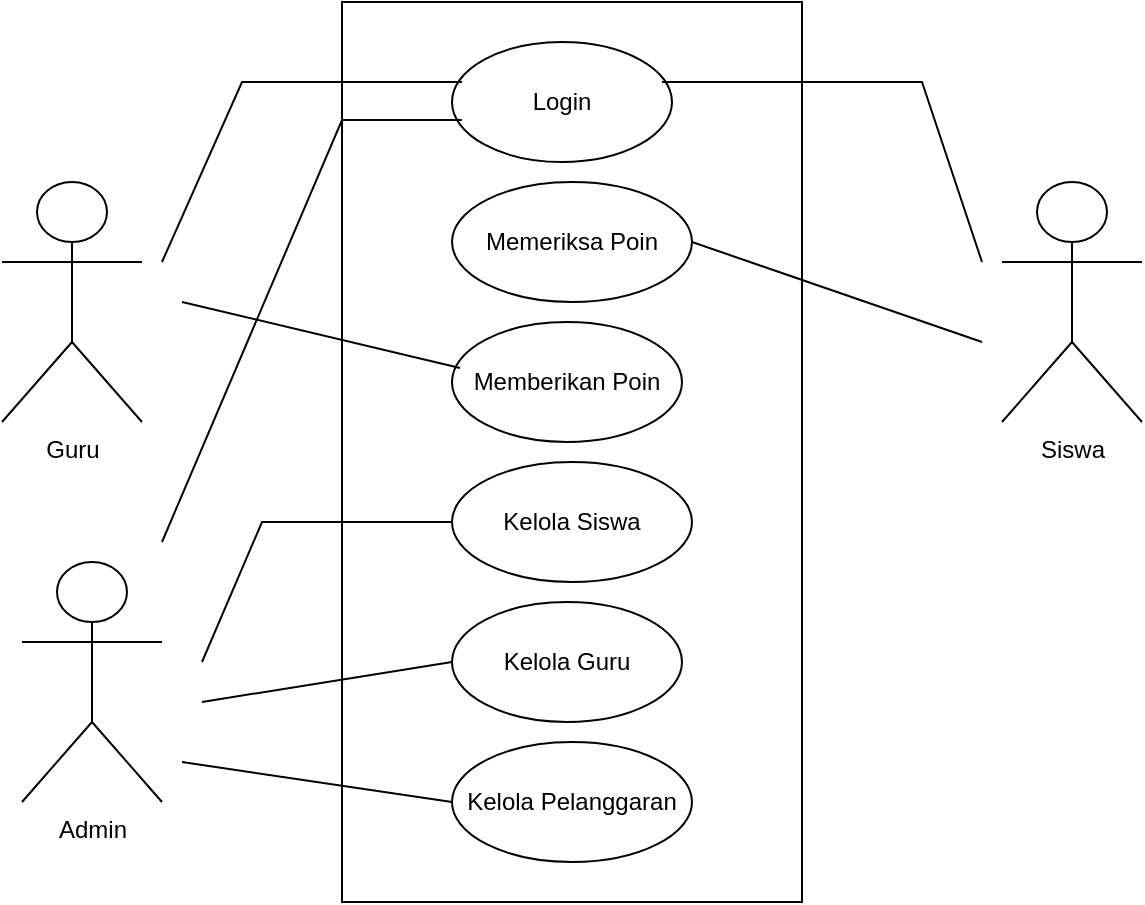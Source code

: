 <mxfile version="24.7.8">
  <diagram name="Page-1" id="6isybMAeF751C_8V0L3l">
    <mxGraphModel dx="1042" dy="627" grid="1" gridSize="10" guides="1" tooltips="1" connect="1" arrows="1" fold="1" page="1" pageScale="1" pageWidth="850" pageHeight="1100" math="0" shadow="0">
      <root>
        <mxCell id="0" />
        <mxCell id="1" parent="0" />
        <mxCell id="QWDmXPo6ZLN6cYWYmevk-2" value="" style="rounded=0;whiteSpace=wrap;html=1;" vertex="1" parent="1">
          <mxGeometry x="320" y="150" width="230" height="450" as="geometry" />
        </mxCell>
        <mxCell id="QWDmXPo6ZLN6cYWYmevk-3" value="Guru" style="shape=umlActor;verticalLabelPosition=bottom;verticalAlign=top;html=1;outlineConnect=0;" vertex="1" parent="1">
          <mxGeometry x="150" y="240" width="70" height="120" as="geometry" />
        </mxCell>
        <mxCell id="QWDmXPo6ZLN6cYWYmevk-4" value="Siswa" style="shape=umlActor;verticalLabelPosition=bottom;verticalAlign=top;html=1;outlineConnect=0;" vertex="1" parent="1">
          <mxGeometry x="650" y="240" width="70" height="120" as="geometry" />
        </mxCell>
        <mxCell id="QWDmXPo6ZLN6cYWYmevk-5" value="Admin" style="shape=umlActor;verticalLabelPosition=bottom;verticalAlign=top;html=1;outlineConnect=0;" vertex="1" parent="1">
          <mxGeometry x="160" y="430" width="70" height="120" as="geometry" />
        </mxCell>
        <mxCell id="QWDmXPo6ZLN6cYWYmevk-6" value="Login" style="ellipse;whiteSpace=wrap;html=1;" vertex="1" parent="1">
          <mxGeometry x="375" y="170" width="110" height="60" as="geometry" />
        </mxCell>
        <mxCell id="QWDmXPo6ZLN6cYWYmevk-7" value="Memeriksa Poin" style="ellipse;whiteSpace=wrap;html=1;" vertex="1" parent="1">
          <mxGeometry x="375" y="240" width="120" height="60" as="geometry" />
        </mxCell>
        <mxCell id="QWDmXPo6ZLN6cYWYmevk-8" value="Memberikan Poin" style="ellipse;whiteSpace=wrap;html=1;" vertex="1" parent="1">
          <mxGeometry x="375" y="310" width="115" height="60" as="geometry" />
        </mxCell>
        <mxCell id="QWDmXPo6ZLN6cYWYmevk-16" value="Kelola Siswa" style="ellipse;whiteSpace=wrap;html=1;" vertex="1" parent="1">
          <mxGeometry x="375" y="380" width="120" height="60" as="geometry" />
        </mxCell>
        <mxCell id="QWDmXPo6ZLN6cYWYmevk-17" value="Kelola Pelanggaran" style="ellipse;whiteSpace=wrap;html=1;" vertex="1" parent="1">
          <mxGeometry x="375" y="520" width="120" height="60" as="geometry" />
        </mxCell>
        <mxCell id="QWDmXPo6ZLN6cYWYmevk-18" value="Kelola Guru" style="ellipse;whiteSpace=wrap;html=1;" vertex="1" parent="1">
          <mxGeometry x="375" y="450" width="115" height="60" as="geometry" />
        </mxCell>
        <mxCell id="QWDmXPo6ZLN6cYWYmevk-20" value="" style="endArrow=none;html=1;rounded=0;entryX=0.261;entryY=0.089;entryDx=0;entryDy=0;entryPerimeter=0;" edge="1" parent="1" target="QWDmXPo6ZLN6cYWYmevk-2">
          <mxGeometry width="50" height="50" relative="1" as="geometry">
            <mxPoint x="230" y="280" as="sourcePoint" />
            <mxPoint x="450" y="400" as="targetPoint" />
            <Array as="points">
              <mxPoint x="270" y="190" />
            </Array>
          </mxGeometry>
        </mxCell>
        <mxCell id="QWDmXPo6ZLN6cYWYmevk-21" value="" style="endArrow=none;html=1;rounded=0;entryX=0.035;entryY=0.383;entryDx=0;entryDy=0;entryPerimeter=0;" edge="1" parent="1" target="QWDmXPo6ZLN6cYWYmevk-8">
          <mxGeometry width="50" height="50" relative="1" as="geometry">
            <mxPoint x="240" y="300" as="sourcePoint" />
            <mxPoint x="450" y="400" as="targetPoint" />
          </mxGeometry>
        </mxCell>
        <mxCell id="QWDmXPo6ZLN6cYWYmevk-23" value="" style="endArrow=none;html=1;rounded=0;" edge="1" parent="1">
          <mxGeometry width="50" height="50" relative="1" as="geometry">
            <mxPoint x="480" y="190" as="sourcePoint" />
            <mxPoint x="640" y="280" as="targetPoint" />
            <Array as="points">
              <mxPoint x="610" y="190" />
            </Array>
          </mxGeometry>
        </mxCell>
        <mxCell id="QWDmXPo6ZLN6cYWYmevk-24" value="" style="endArrow=none;html=1;rounded=0;exitX=1;exitY=0.5;exitDx=0;exitDy=0;" edge="1" parent="1" source="QWDmXPo6ZLN6cYWYmevk-7">
          <mxGeometry width="50" height="50" relative="1" as="geometry">
            <mxPoint x="400" y="450" as="sourcePoint" />
            <mxPoint x="640" y="320" as="targetPoint" />
          </mxGeometry>
        </mxCell>
        <mxCell id="QWDmXPo6ZLN6cYWYmevk-26" value="" style="endArrow=none;html=1;rounded=0;entryX=0;entryY=0.5;entryDx=0;entryDy=0;" edge="1" parent="1" target="QWDmXPo6ZLN6cYWYmevk-16">
          <mxGeometry width="50" height="50" relative="1" as="geometry">
            <mxPoint x="250" y="480" as="sourcePoint" />
            <mxPoint x="450" y="400" as="targetPoint" />
            <Array as="points">
              <mxPoint x="280" y="410" />
            </Array>
          </mxGeometry>
        </mxCell>
        <mxCell id="QWDmXPo6ZLN6cYWYmevk-27" value="" style="endArrow=none;html=1;rounded=0;entryX=0;entryY=0.5;entryDx=0;entryDy=0;" edge="1" parent="1" target="QWDmXPo6ZLN6cYWYmevk-18">
          <mxGeometry width="50" height="50" relative="1" as="geometry">
            <mxPoint x="250" y="500" as="sourcePoint" />
            <mxPoint x="450" y="400" as="targetPoint" />
          </mxGeometry>
        </mxCell>
        <mxCell id="QWDmXPo6ZLN6cYWYmevk-28" value="" style="endArrow=none;html=1;rounded=0;entryX=0;entryY=0.5;entryDx=0;entryDy=0;" edge="1" parent="1" target="QWDmXPo6ZLN6cYWYmevk-17">
          <mxGeometry width="50" height="50" relative="1" as="geometry">
            <mxPoint x="240" y="530" as="sourcePoint" />
            <mxPoint x="450" y="400" as="targetPoint" />
          </mxGeometry>
        </mxCell>
        <mxCell id="QWDmXPo6ZLN6cYWYmevk-29" value="" style="endArrow=none;html=1;rounded=0;entryX=0.045;entryY=0.65;entryDx=0;entryDy=0;entryPerimeter=0;" edge="1" parent="1" target="QWDmXPo6ZLN6cYWYmevk-6">
          <mxGeometry width="50" height="50" relative="1" as="geometry">
            <mxPoint x="230" y="420" as="sourcePoint" />
            <mxPoint x="450" y="400" as="targetPoint" />
            <Array as="points">
              <mxPoint x="320" y="209" />
            </Array>
          </mxGeometry>
        </mxCell>
      </root>
    </mxGraphModel>
  </diagram>
</mxfile>
